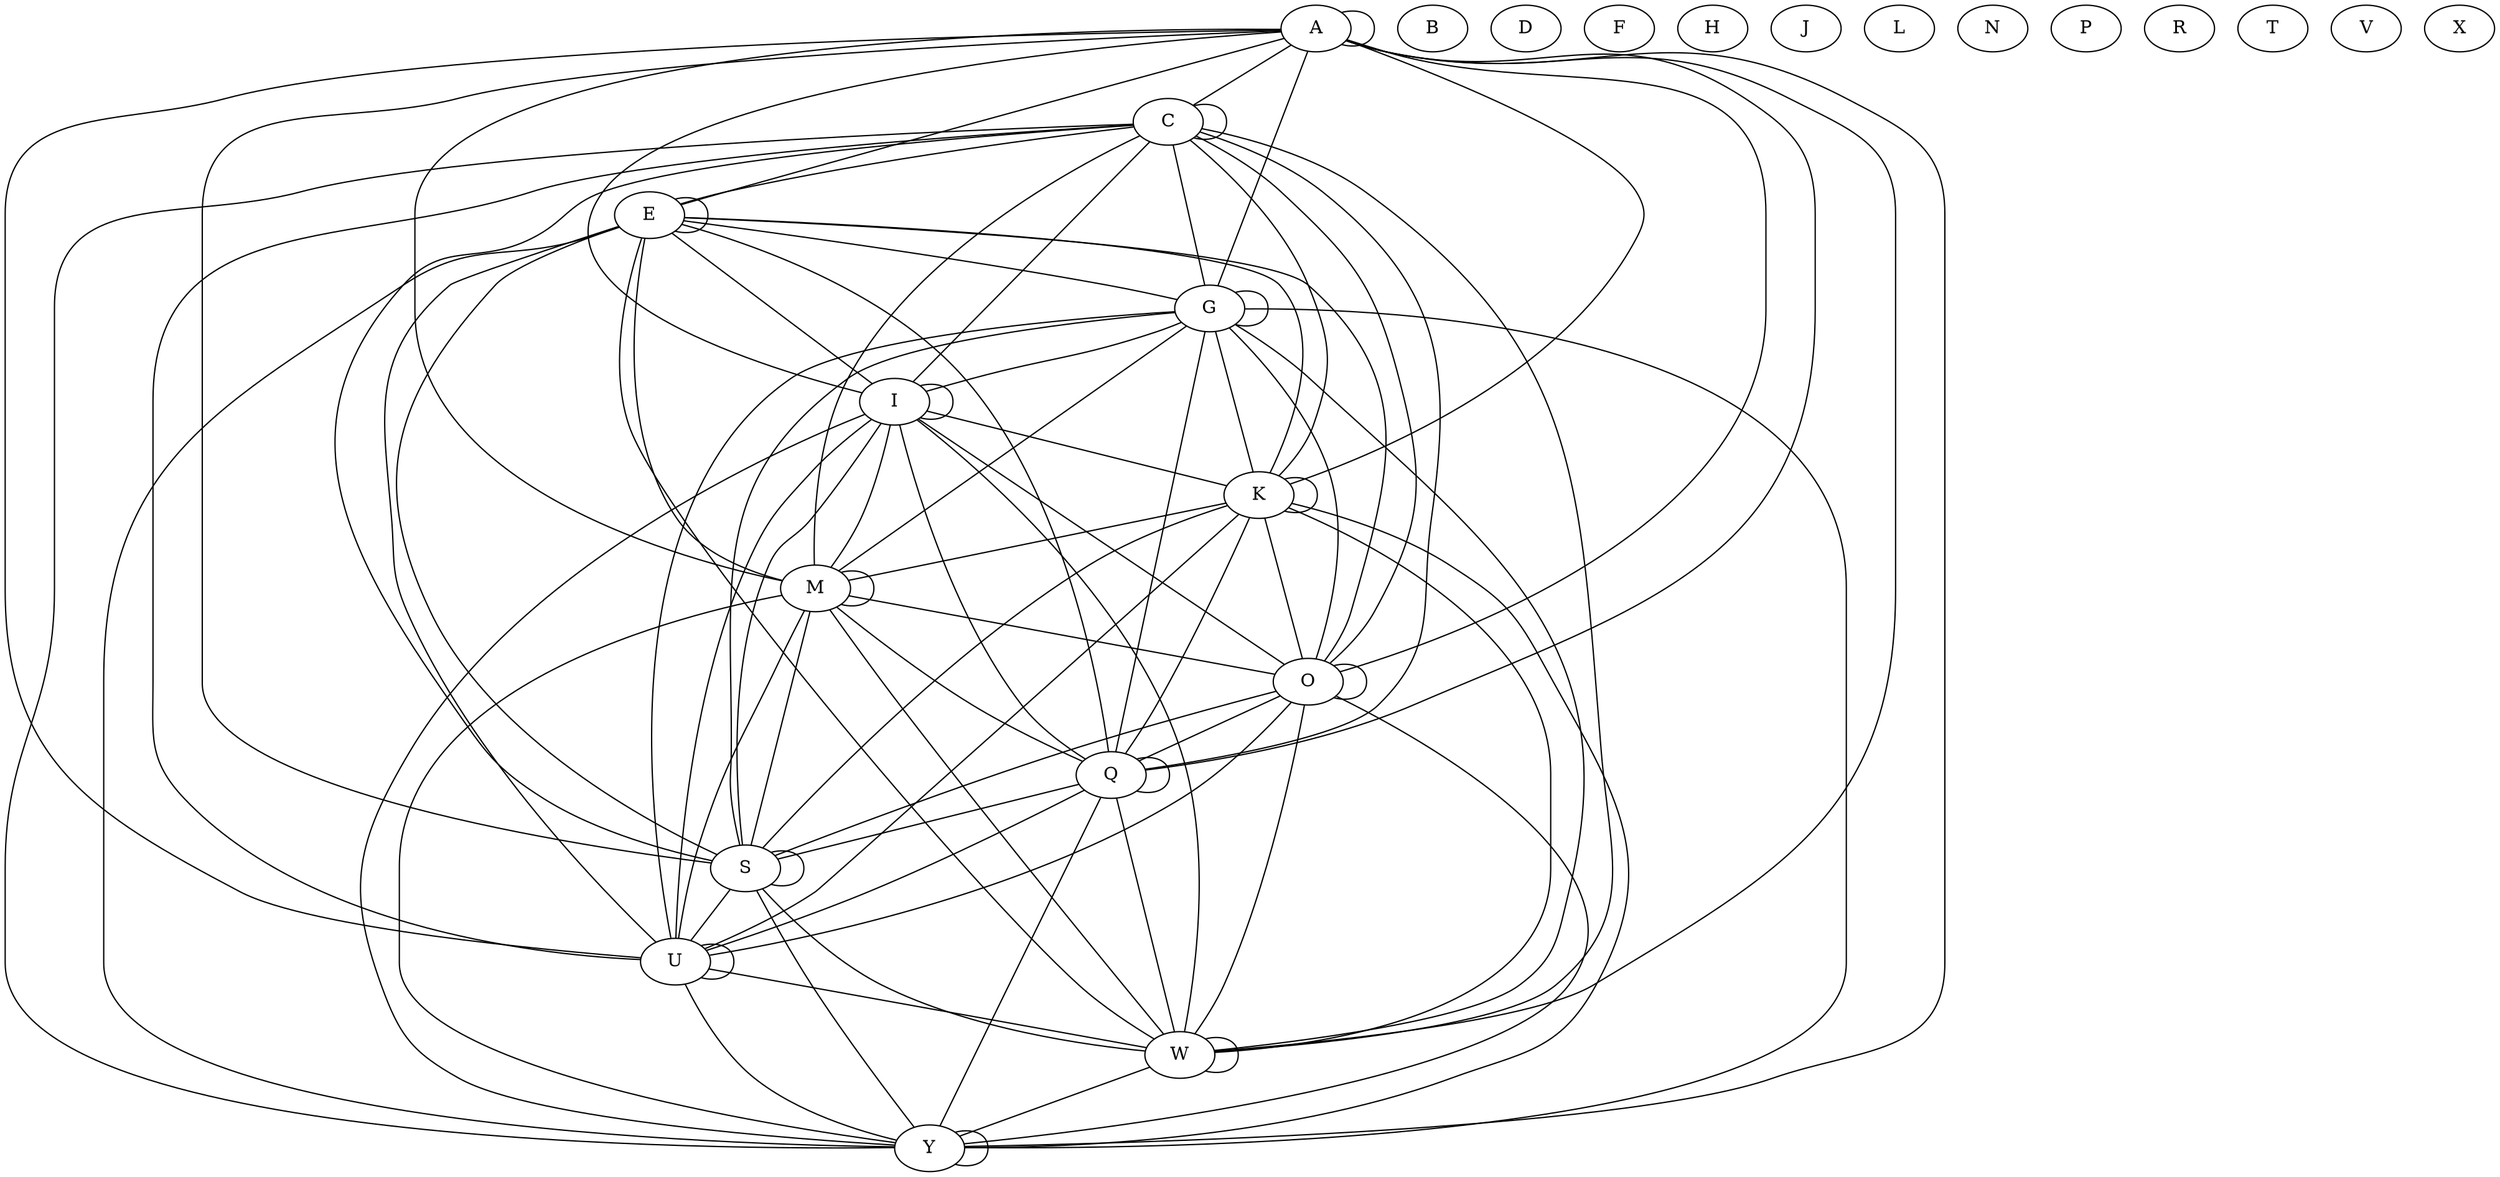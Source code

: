 graph matrix {
A--A
B
A--C
A--E
A--G
A--I
A--K
A--M
A--O
A--Q
A--S
A--U
A--W
A--Y
C--C
D
C--E
C--G
C--I
C--K
C--M
C--O
C--Q
C--S
C--U
C--W
C--Y
E--E
F
E--G
E--I
E--K
E--M
E--O
E--Q
E--S
E--U
E--W
E--Y
G--G
H
G--I
G--K
G--M
G--O
G--Q
G--S
G--U
G--W
G--Y
I--I
J
I--K
I--M
I--O
I--Q
I--S
I--U
I--W
I--Y
K--K
L
K--M
K--O
K--Q
K--S
K--U
K--W
K--Y
M--M
N
M--O
M--Q
M--S
M--U
M--W
M--Y
O--O
P
O--Q
O--S
O--U
O--W
O--Y
Q--Q
R
Q--S
Q--U
Q--W
Q--Y
S--S
T
S--U
S--W
S--Y
U--U
V
U--W
U--Y
W--W
X
W--Y
Y--Y
}